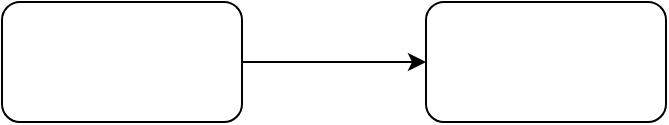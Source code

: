 <mxfile>
    <diagram id="4IgImWF9UjbIaR0xkNWd" name="邮箱">
        <mxGraphModel dx="929" dy="627" grid="0" gridSize="10" guides="1" tooltips="1" connect="1" arrows="1" fold="1" page="1" pageScale="1" pageWidth="1169" pageHeight="827" background="#ffffff" math="0" shadow="0">
            <root>
                <mxCell id="0"/>
                <mxCell id="1" parent="0"/>
                <mxCell id="4" value="" style="edgeStyle=none;html=1;strokeColor=#000000;rounded=1;" parent="1" source="2" target="3" edge="1">
                    <mxGeometry relative="1" as="geometry"/>
                </mxCell>
                <mxCell id="2" value="" style="rounded=1;whiteSpace=wrap;html=1;fillColor=#FFFFFF;gradientColor=none;strokeColor=#000000;" parent="1" vertex="1">
                    <mxGeometry x="96" y="160" width="120" height="60" as="geometry"/>
                </mxCell>
                <mxCell id="3" value="" style="rounded=1;whiteSpace=wrap;html=1;fillColor=#FFFFFF;gradientColor=none;strokeColor=#000000;" parent="1" vertex="1">
                    <mxGeometry x="308" y="160" width="120" height="60" as="geometry"/>
                </mxCell>
            </root>
        </mxGraphModel>
    </diagram>
</mxfile>